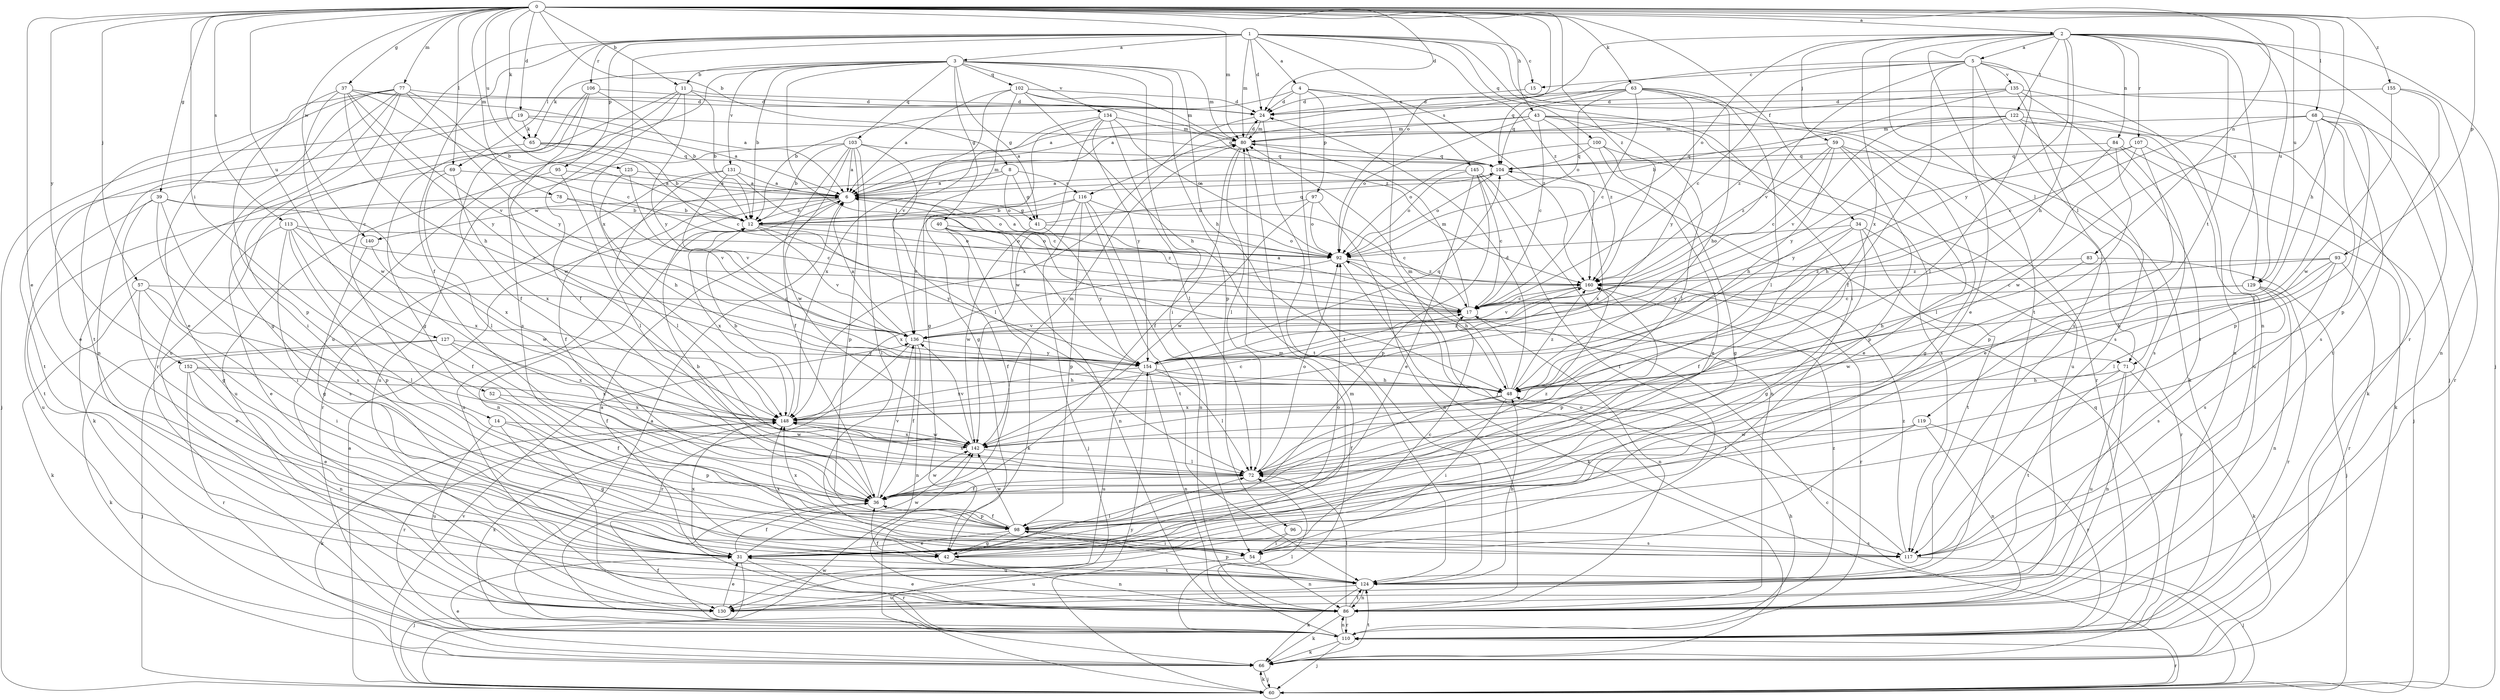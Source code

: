 strict digraph  {
0;
1;
2;
3;
4;
5;
6;
8;
11;
12;
14;
15;
17;
19;
24;
31;
34;
36;
37;
39;
40;
41;
42;
43;
48;
52;
54;
57;
59;
60;
63;
65;
66;
68;
69;
71;
72;
77;
78;
80;
83;
84;
86;
92;
93;
95;
96;
97;
98;
100;
102;
103;
104;
106;
107;
110;
113;
116;
117;
119;
122;
124;
125;
127;
129;
130;
131;
134;
135;
136;
140;
142;
145;
148;
152;
154;
155;
160;
0 -> 2  [label=a];
0 -> 8  [label=b];
0 -> 11  [label=b];
0 -> 19  [label=d];
0 -> 24  [label=d];
0 -> 31  [label=e];
0 -> 34  [label=f];
0 -> 37  [label=g];
0 -> 39  [label=g];
0 -> 43  [label=h];
0 -> 48  [label=h];
0 -> 52  [label=i];
0 -> 57  [label=j];
0 -> 63  [label=k];
0 -> 65  [label=k];
0 -> 68  [label=l];
0 -> 69  [label=l];
0 -> 77  [label=m];
0 -> 78  [label=m];
0 -> 80  [label=m];
0 -> 83  [label=n];
0 -> 92  [label=o];
0 -> 93  [label=p];
0 -> 113  [label=s];
0 -> 125  [label=u];
0 -> 127  [label=u];
0 -> 129  [label=u];
0 -> 140  [label=w];
0 -> 152  [label=y];
0 -> 155  [label=z];
0 -> 160  [label=z];
1 -> 3  [label=a];
1 -> 4  [label=a];
1 -> 14  [label=c];
1 -> 15  [label=c];
1 -> 24  [label=d];
1 -> 36  [label=f];
1 -> 54  [label=i];
1 -> 69  [label=l];
1 -> 80  [label=m];
1 -> 95  [label=p];
1 -> 100  [label=q];
1 -> 106  [label=r];
1 -> 129  [label=u];
1 -> 145  [label=x];
1 -> 148  [label=x];
1 -> 160  [label=z];
2 -> 5  [label=a];
2 -> 48  [label=h];
2 -> 59  [label=j];
2 -> 60  [label=j];
2 -> 71  [label=l];
2 -> 84  [label=n];
2 -> 86  [label=n];
2 -> 92  [label=o];
2 -> 107  [label=r];
2 -> 110  [label=r];
2 -> 116  [label=s];
2 -> 119  [label=t];
2 -> 122  [label=t];
2 -> 124  [label=t];
2 -> 129  [label=u];
2 -> 148  [label=x];
2 -> 154  [label=y];
3 -> 11  [label=b];
3 -> 12  [label=b];
3 -> 40  [label=g];
3 -> 41  [label=g];
3 -> 48  [label=h];
3 -> 54  [label=i];
3 -> 65  [label=k];
3 -> 71  [label=l];
3 -> 80  [label=m];
3 -> 96  [label=p];
3 -> 102  [label=q];
3 -> 103  [label=q];
3 -> 130  [label=u];
3 -> 131  [label=v];
3 -> 134  [label=v];
4 -> 12  [label=b];
4 -> 24  [label=d];
4 -> 60  [label=j];
4 -> 97  [label=p];
4 -> 124  [label=t];
4 -> 160  [label=z];
5 -> 15  [label=c];
5 -> 17  [label=c];
5 -> 31  [label=e];
5 -> 36  [label=f];
5 -> 60  [label=j];
5 -> 71  [label=l];
5 -> 72  [label=l];
5 -> 104  [label=q];
5 -> 135  [label=v];
5 -> 136  [label=v];
6 -> 12  [label=b];
6 -> 41  [label=g];
6 -> 80  [label=m];
6 -> 86  [label=n];
6 -> 92  [label=o];
6 -> 130  [label=u];
6 -> 140  [label=w];
8 -> 6  [label=a];
8 -> 36  [label=f];
8 -> 41  [label=g];
8 -> 92  [label=o];
8 -> 116  [label=s];
11 -> 12  [label=b];
11 -> 24  [label=d];
11 -> 36  [label=f];
11 -> 117  [label=s];
11 -> 130  [label=u];
11 -> 154  [label=y];
12 -> 92  [label=o];
12 -> 136  [label=v];
12 -> 148  [label=x];
12 -> 154  [label=y];
12 -> 160  [label=z];
14 -> 42  [label=g];
14 -> 98  [label=p];
14 -> 130  [label=u];
14 -> 142  [label=w];
15 -> 24  [label=d];
17 -> 6  [label=a];
17 -> 80  [label=m];
17 -> 86  [label=n];
17 -> 136  [label=v];
19 -> 6  [label=a];
19 -> 31  [label=e];
19 -> 60  [label=j];
19 -> 65  [label=k];
19 -> 104  [label=q];
24 -> 80  [label=m];
24 -> 124  [label=t];
24 -> 148  [label=x];
31 -> 36  [label=f];
31 -> 60  [label=j];
31 -> 92  [label=o];
31 -> 110  [label=r];
31 -> 124  [label=t];
31 -> 142  [label=w];
31 -> 148  [label=x];
34 -> 36  [label=f];
34 -> 42  [label=g];
34 -> 92  [label=o];
34 -> 110  [label=r];
34 -> 124  [label=t];
34 -> 154  [label=y];
36 -> 12  [label=b];
36 -> 98  [label=p];
36 -> 136  [label=v];
36 -> 142  [label=w];
36 -> 160  [label=z];
37 -> 6  [label=a];
37 -> 17  [label=c];
37 -> 24  [label=d];
37 -> 48  [label=h];
37 -> 98  [label=p];
37 -> 136  [label=v];
37 -> 142  [label=w];
37 -> 154  [label=y];
39 -> 12  [label=b];
39 -> 42  [label=g];
39 -> 54  [label=i];
39 -> 117  [label=s];
39 -> 130  [label=u];
39 -> 148  [label=x];
40 -> 36  [label=f];
40 -> 66  [label=k];
40 -> 86  [label=n];
40 -> 92  [label=o];
40 -> 154  [label=y];
41 -> 92  [label=o];
41 -> 104  [label=q];
41 -> 142  [label=w];
41 -> 154  [label=y];
42 -> 72  [label=l];
42 -> 80  [label=m];
42 -> 86  [label=n];
42 -> 148  [label=x];
43 -> 6  [label=a];
43 -> 17  [label=c];
43 -> 72  [label=l];
43 -> 80  [label=m];
43 -> 92  [label=o];
43 -> 110  [label=r];
43 -> 130  [label=u];
43 -> 160  [label=z];
48 -> 24  [label=d];
48 -> 36  [label=f];
48 -> 54  [label=i];
48 -> 80  [label=m];
48 -> 148  [label=x];
48 -> 160  [label=z];
52 -> 36  [label=f];
52 -> 148  [label=x];
54 -> 17  [label=c];
54 -> 86  [label=n];
54 -> 130  [label=u];
57 -> 17  [label=c];
57 -> 31  [label=e];
57 -> 54  [label=i];
57 -> 66  [label=k];
57 -> 72  [label=l];
59 -> 17  [label=c];
59 -> 31  [label=e];
59 -> 42  [label=g];
59 -> 48  [label=h];
59 -> 98  [label=p];
59 -> 104  [label=q];
59 -> 160  [label=z];
60 -> 6  [label=a];
60 -> 17  [label=c];
60 -> 66  [label=k];
60 -> 110  [label=r];
60 -> 136  [label=v];
60 -> 142  [label=w];
60 -> 154  [label=y];
63 -> 6  [label=a];
63 -> 17  [label=c];
63 -> 24  [label=d];
63 -> 48  [label=h];
63 -> 66  [label=k];
63 -> 72  [label=l];
63 -> 92  [label=o];
63 -> 104  [label=q];
63 -> 154  [label=y];
65 -> 12  [label=b];
65 -> 17  [label=c];
65 -> 104  [label=q];
65 -> 124  [label=t];
66 -> 31  [label=e];
66 -> 60  [label=j];
66 -> 124  [label=t];
68 -> 17  [label=c];
68 -> 72  [label=l];
68 -> 80  [label=m];
68 -> 98  [label=p];
68 -> 110  [label=r];
68 -> 117  [label=s];
68 -> 124  [label=t];
68 -> 142  [label=w];
69 -> 6  [label=a];
69 -> 66  [label=k];
69 -> 72  [label=l];
69 -> 148  [label=x];
71 -> 48  [label=h];
71 -> 66  [label=k];
71 -> 86  [label=n];
71 -> 124  [label=t];
71 -> 130  [label=u];
72 -> 36  [label=f];
72 -> 92  [label=o];
72 -> 148  [label=x];
77 -> 12  [label=b];
77 -> 24  [label=d];
77 -> 31  [label=e];
77 -> 42  [label=g];
77 -> 54  [label=i];
77 -> 86  [label=n];
77 -> 110  [label=r];
77 -> 124  [label=t];
77 -> 154  [label=y];
78 -> 12  [label=b];
78 -> 17  [label=c];
78 -> 124  [label=t];
80 -> 24  [label=d];
80 -> 36  [label=f];
80 -> 72  [label=l];
80 -> 104  [label=q];
83 -> 48  [label=h];
83 -> 60  [label=j];
83 -> 160  [label=z];
84 -> 48  [label=h];
84 -> 66  [label=k];
84 -> 98  [label=p];
84 -> 104  [label=q];
84 -> 117  [label=s];
86 -> 6  [label=a];
86 -> 31  [label=e];
86 -> 66  [label=k];
86 -> 72  [label=l];
86 -> 110  [label=r];
86 -> 124  [label=t];
86 -> 160  [label=z];
92 -> 6  [label=a];
92 -> 48  [label=h];
92 -> 66  [label=k];
92 -> 148  [label=x];
92 -> 160  [label=z];
93 -> 17  [label=c];
93 -> 48  [label=h];
93 -> 72  [label=l];
93 -> 110  [label=r];
93 -> 117  [label=s];
93 -> 160  [label=z];
95 -> 6  [label=a];
95 -> 72  [label=l];
95 -> 130  [label=u];
96 -> 54  [label=i];
96 -> 117  [label=s];
96 -> 130  [label=u];
97 -> 12  [label=b];
97 -> 86  [label=n];
97 -> 92  [label=o];
97 -> 142  [label=w];
98 -> 31  [label=e];
98 -> 36  [label=f];
98 -> 42  [label=g];
98 -> 54  [label=i];
98 -> 117  [label=s];
98 -> 142  [label=w];
98 -> 148  [label=x];
100 -> 31  [label=e];
100 -> 42  [label=g];
100 -> 92  [label=o];
100 -> 104  [label=q];
100 -> 117  [label=s];
102 -> 6  [label=a];
102 -> 24  [label=d];
102 -> 42  [label=g];
102 -> 48  [label=h];
102 -> 80  [label=m];
102 -> 136  [label=v];
102 -> 160  [label=z];
103 -> 6  [label=a];
103 -> 12  [label=b];
103 -> 36  [label=f];
103 -> 54  [label=i];
103 -> 72  [label=l];
103 -> 98  [label=p];
103 -> 104  [label=q];
103 -> 130  [label=u];
103 -> 142  [label=w];
104 -> 6  [label=a];
104 -> 92  [label=o];
104 -> 148  [label=x];
106 -> 12  [label=b];
106 -> 24  [label=d];
106 -> 36  [label=f];
106 -> 42  [label=g];
106 -> 142  [label=w];
107 -> 31  [label=e];
107 -> 60  [label=j];
107 -> 72  [label=l];
107 -> 104  [label=q];
107 -> 154  [label=y];
110 -> 6  [label=a];
110 -> 36  [label=f];
110 -> 48  [label=h];
110 -> 60  [label=j];
110 -> 66  [label=k];
110 -> 72  [label=l];
110 -> 80  [label=m];
110 -> 86  [label=n];
110 -> 104  [label=q];
110 -> 148  [label=x];
113 -> 31  [label=e];
113 -> 36  [label=f];
113 -> 92  [label=o];
113 -> 98  [label=p];
113 -> 117  [label=s];
113 -> 148  [label=x];
113 -> 160  [label=z];
116 -> 12  [label=b];
116 -> 17  [label=c];
116 -> 60  [label=j];
116 -> 86  [label=n];
116 -> 98  [label=p];
116 -> 124  [label=t];
116 -> 136  [label=v];
117 -> 60  [label=j];
117 -> 92  [label=o];
117 -> 160  [label=z];
119 -> 54  [label=i];
119 -> 72  [label=l];
119 -> 86  [label=n];
119 -> 110  [label=r];
119 -> 142  [label=w];
122 -> 12  [label=b];
122 -> 66  [label=k];
122 -> 80  [label=m];
122 -> 117  [label=s];
122 -> 130  [label=u];
122 -> 136  [label=v];
122 -> 154  [label=y];
124 -> 36  [label=f];
124 -> 48  [label=h];
124 -> 66  [label=k];
124 -> 86  [label=n];
124 -> 98  [label=p];
124 -> 130  [label=u];
125 -> 6  [label=a];
125 -> 48  [label=h];
125 -> 136  [label=v];
127 -> 36  [label=f];
127 -> 60  [label=j];
127 -> 66  [label=k];
127 -> 148  [label=x];
127 -> 154  [label=y];
129 -> 17  [label=c];
129 -> 86  [label=n];
129 -> 110  [label=r];
129 -> 117  [label=s];
129 -> 142  [label=w];
130 -> 31  [label=e];
131 -> 6  [label=a];
131 -> 17  [label=c];
131 -> 72  [label=l];
131 -> 110  [label=r];
131 -> 136  [label=v];
134 -> 42  [label=g];
134 -> 72  [label=l];
134 -> 80  [label=m];
134 -> 92  [label=o];
134 -> 142  [label=w];
134 -> 148  [label=x];
134 -> 154  [label=y];
135 -> 6  [label=a];
135 -> 24  [label=d];
135 -> 86  [label=n];
135 -> 117  [label=s];
135 -> 124  [label=t];
135 -> 160  [label=z];
136 -> 6  [label=a];
136 -> 36  [label=f];
136 -> 86  [label=n];
136 -> 110  [label=r];
136 -> 154  [label=y];
140 -> 42  [label=g];
140 -> 142  [label=w];
142 -> 72  [label=l];
142 -> 80  [label=m];
142 -> 136  [label=v];
142 -> 148  [label=x];
145 -> 6  [label=a];
145 -> 17  [label=c];
145 -> 31  [label=e];
145 -> 54  [label=i];
145 -> 86  [label=n];
145 -> 92  [label=o];
145 -> 98  [label=p];
148 -> 12  [label=b];
148 -> 17  [label=c];
148 -> 66  [label=k];
148 -> 110  [label=r];
148 -> 142  [label=w];
152 -> 31  [label=e];
152 -> 48  [label=h];
152 -> 86  [label=n];
152 -> 110  [label=r];
152 -> 148  [label=x];
154 -> 48  [label=h];
154 -> 72  [label=l];
154 -> 86  [label=n];
154 -> 104  [label=q];
154 -> 130  [label=u];
154 -> 148  [label=x];
154 -> 160  [label=z];
155 -> 24  [label=d];
155 -> 86  [label=n];
155 -> 98  [label=p];
155 -> 142  [label=w];
160 -> 17  [label=c];
160 -> 98  [label=p];
160 -> 110  [label=r];
160 -> 136  [label=v];
}
